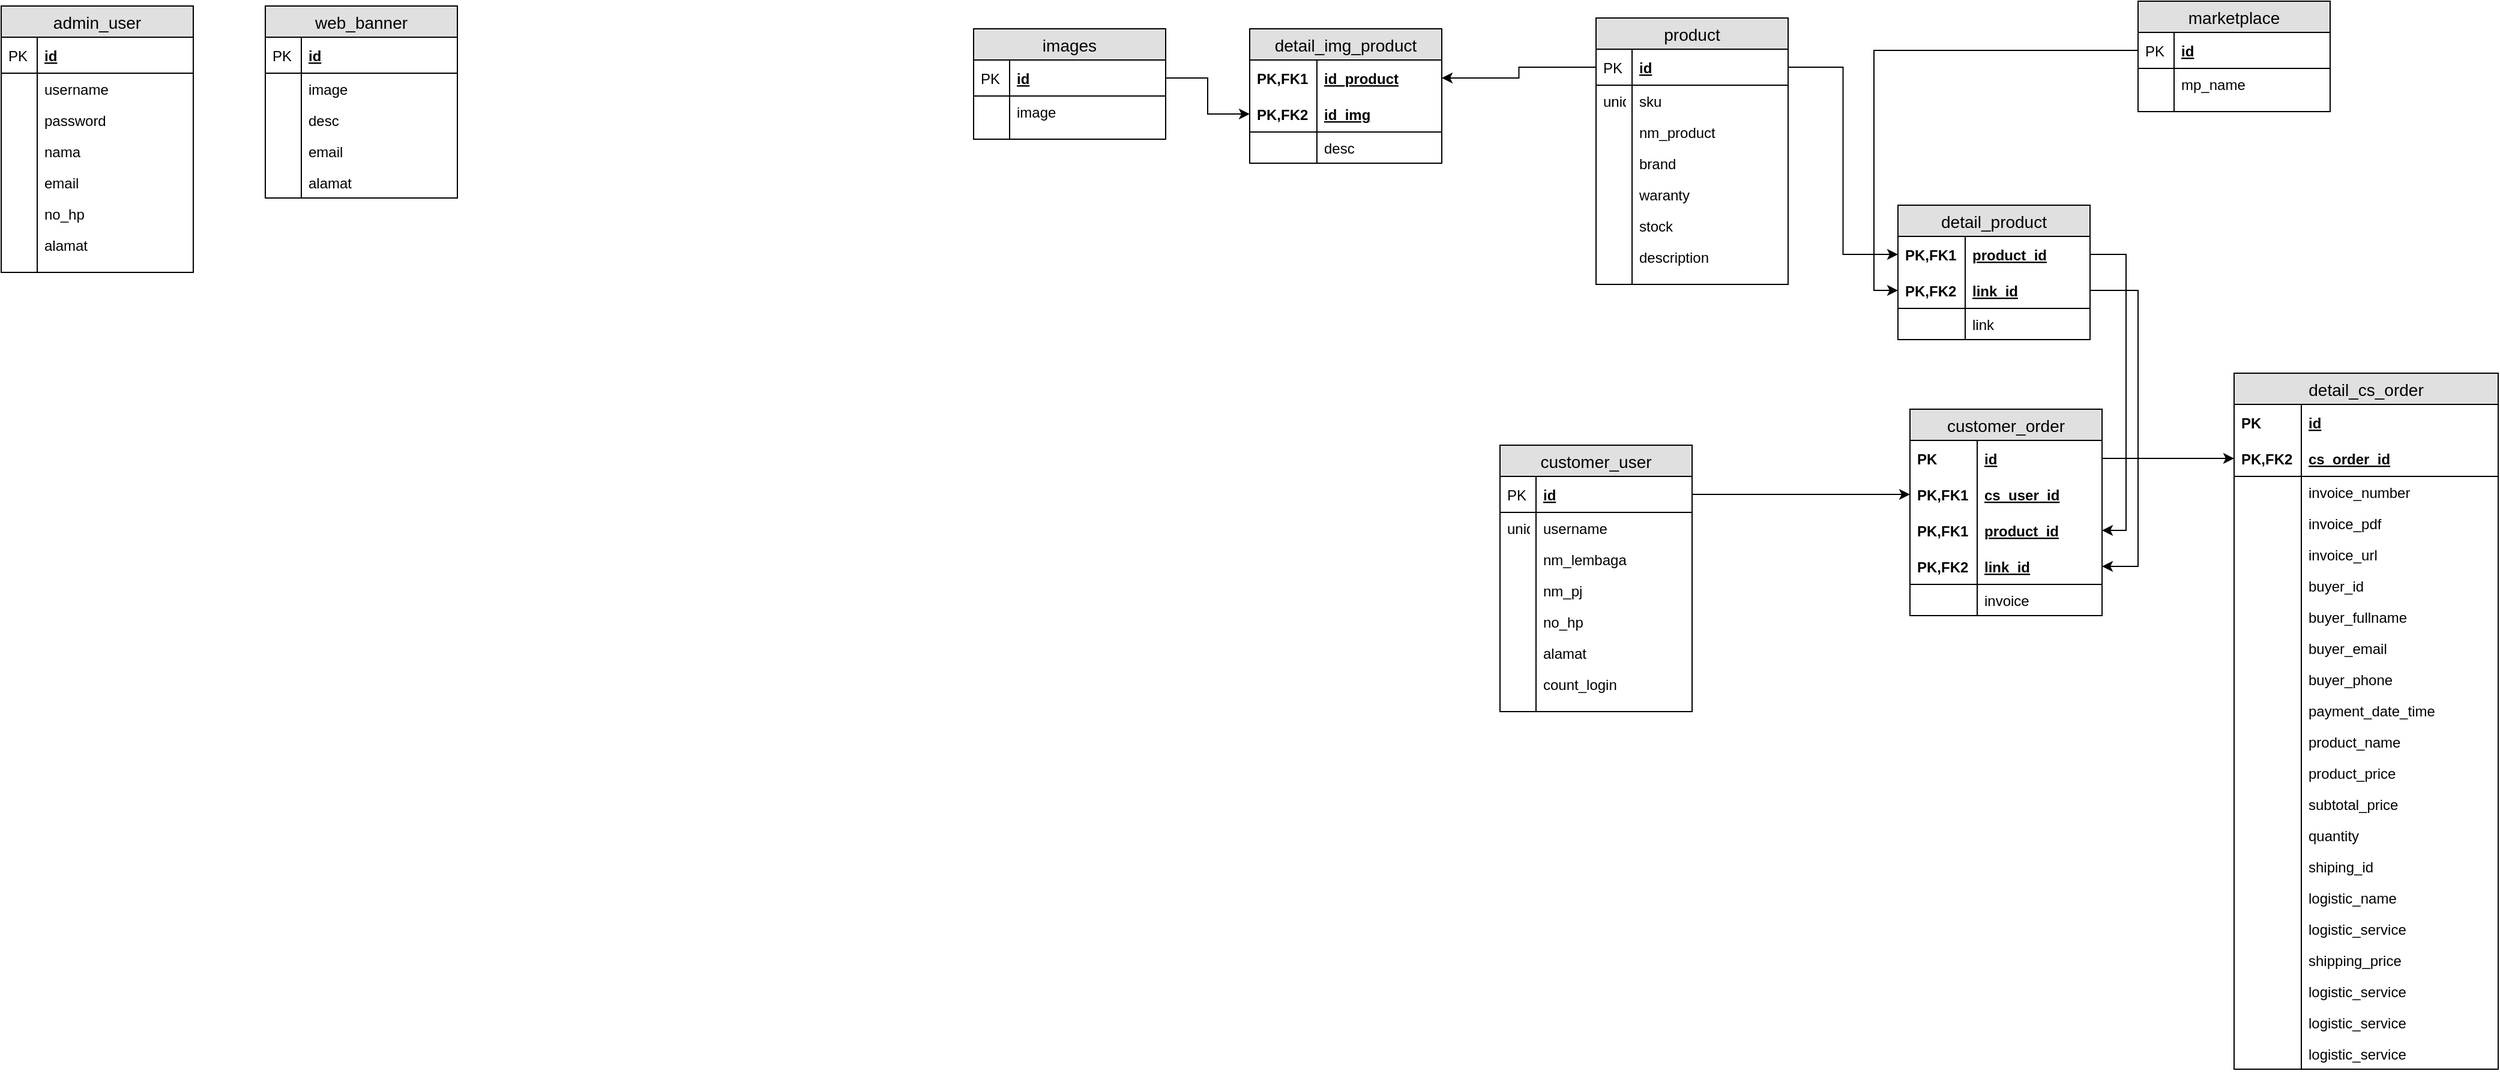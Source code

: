 <mxfile version="12.3.6" type="device" pages="1"><diagram id="BnBu3nzTmtbillHSKIIM" name="Page-1"><mxGraphModel dx="2371" dy="612" grid="1" gridSize="10" guides="1" tooltips="1" connect="1" arrows="1" fold="1" page="1" pageScale="1" pageWidth="1169" pageHeight="827" math="0" shadow="0"><root><mxCell id="0"/><mxCell id="1" parent="0"/><mxCell id="rHw0YXMAjfLEx67DA8d0-1" value="customer_user" style="swimlane;fontStyle=0;childLayout=stackLayout;horizontal=1;startSize=26;fillColor=#e0e0e0;horizontalStack=0;resizeParent=1;resizeParentMax=0;resizeLast=0;collapsible=1;marginBottom=0;swimlaneFillColor=#ffffff;align=center;fontSize=14;" parent="1" vertex="1"><mxGeometry x="128.5" y="400" width="160" height="222" as="geometry"/></mxCell><mxCell id="rHw0YXMAjfLEx67DA8d0-2" value="id" style="shape=partialRectangle;top=0;left=0;right=0;bottom=1;align=left;verticalAlign=middle;fillColor=none;spacingLeft=34;spacingRight=4;overflow=hidden;rotatable=0;points=[[0,0.5],[1,0.5]];portConstraint=eastwest;dropTarget=0;fontStyle=5;fontSize=12;" parent="rHw0YXMAjfLEx67DA8d0-1" vertex="1"><mxGeometry y="26" width="160" height="30" as="geometry"/></mxCell><mxCell id="rHw0YXMAjfLEx67DA8d0-3" value="PK" style="shape=partialRectangle;top=0;left=0;bottom=0;fillColor=none;align=left;verticalAlign=middle;spacingLeft=4;spacingRight=4;overflow=hidden;rotatable=0;points=[];portConstraint=eastwest;part=1;fontSize=12;" parent="rHw0YXMAjfLEx67DA8d0-2" vertex="1" connectable="0"><mxGeometry width="30" height="30" as="geometry"/></mxCell><mxCell id="yBIRojquBB3btznewBYH-18" value="username" style="shape=partialRectangle;top=0;left=0;right=0;bottom=0;align=left;verticalAlign=top;fillColor=none;spacingLeft=34;spacingRight=4;overflow=hidden;rotatable=0;points=[[0,0.5],[1,0.5]];portConstraint=eastwest;dropTarget=0;fontSize=12;" parent="rHw0YXMAjfLEx67DA8d0-1" vertex="1"><mxGeometry y="56" width="160" height="26" as="geometry"/></mxCell><mxCell id="yBIRojquBB3btznewBYH-19" value="uniqe" style="shape=partialRectangle;top=0;left=0;bottom=0;fillColor=none;align=left;verticalAlign=top;spacingLeft=4;spacingRight=4;overflow=hidden;rotatable=0;points=[];portConstraint=eastwest;part=1;fontSize=12;" parent="yBIRojquBB3btznewBYH-18" vertex="1" connectable="0"><mxGeometry width="30" height="26" as="geometry"/></mxCell><mxCell id="rHw0YXMAjfLEx67DA8d0-6" value="nm_lembaga" style="shape=partialRectangle;top=0;left=0;right=0;bottom=0;align=left;verticalAlign=top;fillColor=none;spacingLeft=34;spacingRight=4;overflow=hidden;rotatable=0;points=[[0,0.5],[1,0.5]];portConstraint=eastwest;dropTarget=0;fontSize=12;" parent="rHw0YXMAjfLEx67DA8d0-1" vertex="1"><mxGeometry y="82" width="160" height="26" as="geometry"/></mxCell><mxCell id="rHw0YXMAjfLEx67DA8d0-7" value="" style="shape=partialRectangle;top=0;left=0;bottom=0;fillColor=none;align=left;verticalAlign=top;spacingLeft=4;spacingRight=4;overflow=hidden;rotatable=0;points=[];portConstraint=eastwest;part=1;fontSize=12;" parent="rHw0YXMAjfLEx67DA8d0-6" vertex="1" connectable="0"><mxGeometry width="30" height="26" as="geometry"/></mxCell><mxCell id="s02Tgz-CtD8qwX0uqlN6-1" value="nm_pj" style="shape=partialRectangle;top=0;left=0;right=0;bottom=0;align=left;verticalAlign=top;fillColor=none;spacingLeft=34;spacingRight=4;overflow=hidden;rotatable=0;points=[[0,0.5],[1,0.5]];portConstraint=eastwest;dropTarget=0;fontSize=12;" parent="rHw0YXMAjfLEx67DA8d0-1" vertex="1"><mxGeometry y="108" width="160" height="26" as="geometry"/></mxCell><mxCell id="s02Tgz-CtD8qwX0uqlN6-2" value="" style="shape=partialRectangle;top=0;left=0;bottom=0;fillColor=none;align=left;verticalAlign=top;spacingLeft=4;spacingRight=4;overflow=hidden;rotatable=0;points=[];portConstraint=eastwest;part=1;fontSize=12;" parent="s02Tgz-CtD8qwX0uqlN6-1" vertex="1" connectable="0"><mxGeometry width="30" height="26" as="geometry"/></mxCell><mxCell id="rHw0YXMAjfLEx67DA8d0-14" value="no_hp" style="shape=partialRectangle;top=0;left=0;right=0;bottom=0;align=left;verticalAlign=top;fillColor=none;spacingLeft=34;spacingRight=4;overflow=hidden;rotatable=0;points=[[0,0.5],[1,0.5]];portConstraint=eastwest;dropTarget=0;fontSize=12;" parent="rHw0YXMAjfLEx67DA8d0-1" vertex="1"><mxGeometry y="134" width="160" height="26" as="geometry"/></mxCell><mxCell id="rHw0YXMAjfLEx67DA8d0-15" value="" style="shape=partialRectangle;top=0;left=0;bottom=0;fillColor=none;align=left;verticalAlign=top;spacingLeft=4;spacingRight=4;overflow=hidden;rotatable=0;points=[];portConstraint=eastwest;part=1;fontSize=12;" parent="rHw0YXMAjfLEx67DA8d0-14" vertex="1" connectable="0"><mxGeometry width="30" height="26" as="geometry"/></mxCell><mxCell id="rHw0YXMAjfLEx67DA8d0-8" value="alamat" style="shape=partialRectangle;top=0;left=0;right=0;bottom=0;align=left;verticalAlign=top;fillColor=none;spacingLeft=34;spacingRight=4;overflow=hidden;rotatable=0;points=[[0,0.5],[1,0.5]];portConstraint=eastwest;dropTarget=0;fontSize=12;" parent="rHw0YXMAjfLEx67DA8d0-1" vertex="1"><mxGeometry y="160" width="160" height="26" as="geometry"/></mxCell><mxCell id="rHw0YXMAjfLEx67DA8d0-9" value="" style="shape=partialRectangle;top=0;left=0;bottom=0;fillColor=none;align=left;verticalAlign=top;spacingLeft=4;spacingRight=4;overflow=hidden;rotatable=0;points=[];portConstraint=eastwest;part=1;fontSize=12;" parent="rHw0YXMAjfLEx67DA8d0-8" vertex="1" connectable="0"><mxGeometry width="30" height="26" as="geometry"/></mxCell><mxCell id="rHw0YXMAjfLEx67DA8d0-4" value="count_login" style="shape=partialRectangle;top=0;left=0;right=0;bottom=0;align=left;verticalAlign=top;fillColor=none;spacingLeft=34;spacingRight=4;overflow=hidden;rotatable=0;points=[[0,0.5],[1,0.5]];portConstraint=eastwest;dropTarget=0;fontSize=12;" parent="rHw0YXMAjfLEx67DA8d0-1" vertex="1"><mxGeometry y="186" width="160" height="26" as="geometry"/></mxCell><mxCell id="rHw0YXMAjfLEx67DA8d0-5" value="" style="shape=partialRectangle;top=0;left=0;bottom=0;fillColor=none;align=left;verticalAlign=top;spacingLeft=4;spacingRight=4;overflow=hidden;rotatable=0;points=[];portConstraint=eastwest;part=1;fontSize=12;" parent="rHw0YXMAjfLEx67DA8d0-4" vertex="1" connectable="0"><mxGeometry width="30" height="26" as="geometry"/></mxCell><mxCell id="rHw0YXMAjfLEx67DA8d0-10" value="" style="shape=partialRectangle;top=0;left=0;right=0;bottom=0;align=left;verticalAlign=top;fillColor=none;spacingLeft=34;spacingRight=4;overflow=hidden;rotatable=0;points=[[0,0.5],[1,0.5]];portConstraint=eastwest;dropTarget=0;fontSize=12;" parent="rHw0YXMAjfLEx67DA8d0-1" vertex="1"><mxGeometry y="212" width="160" height="10" as="geometry"/></mxCell><mxCell id="rHw0YXMAjfLEx67DA8d0-11" value="" style="shape=partialRectangle;top=0;left=0;bottom=0;fillColor=none;align=left;verticalAlign=top;spacingLeft=4;spacingRight=4;overflow=hidden;rotatable=0;points=[];portConstraint=eastwest;part=1;fontSize=12;" parent="rHw0YXMAjfLEx67DA8d0-10" vertex="1" connectable="0"><mxGeometry width="30" height="10" as="geometry"/></mxCell><mxCell id="rHw0YXMAjfLEx67DA8d0-16" value="product" style="swimlane;fontStyle=0;childLayout=stackLayout;horizontal=1;startSize=26;fillColor=#e0e0e0;horizontalStack=0;resizeParent=1;resizeParentMax=0;resizeLast=0;collapsible=1;marginBottom=0;swimlaneFillColor=#ffffff;align=center;fontSize=14;" parent="1" vertex="1"><mxGeometry x="208.5" y="44" width="160" height="222" as="geometry"/></mxCell><mxCell id="rHw0YXMAjfLEx67DA8d0-17" value="id" style="shape=partialRectangle;top=0;left=0;right=0;bottom=1;align=left;verticalAlign=middle;fillColor=none;spacingLeft=34;spacingRight=4;overflow=hidden;rotatable=0;points=[[0,0.5],[1,0.5]];portConstraint=eastwest;dropTarget=0;fontStyle=5;fontSize=12;" parent="rHw0YXMAjfLEx67DA8d0-16" vertex="1"><mxGeometry y="26" width="160" height="30" as="geometry"/></mxCell><mxCell id="rHw0YXMAjfLEx67DA8d0-18" value="PK" style="shape=partialRectangle;top=0;left=0;bottom=0;fillColor=none;align=left;verticalAlign=middle;spacingLeft=4;spacingRight=4;overflow=hidden;rotatable=0;points=[];portConstraint=eastwest;part=1;fontSize=12;" parent="rHw0YXMAjfLEx67DA8d0-17" vertex="1" connectable="0"><mxGeometry width="30" height="30" as="geometry"/></mxCell><mxCell id="rHw0YXMAjfLEx67DA8d0-21" value="sku" style="shape=partialRectangle;top=0;left=0;right=0;bottom=0;align=left;verticalAlign=top;fillColor=none;spacingLeft=34;spacingRight=4;overflow=hidden;rotatable=0;points=[[0,0.5],[1,0.5]];portConstraint=eastwest;dropTarget=0;fontSize=12;" parent="rHw0YXMAjfLEx67DA8d0-16" vertex="1"><mxGeometry y="56" width="160" height="26" as="geometry"/></mxCell><mxCell id="rHw0YXMAjfLEx67DA8d0-22" value="uniq" style="shape=partialRectangle;top=0;left=0;bottom=0;fillColor=none;align=left;verticalAlign=top;spacingLeft=4;spacingRight=4;overflow=hidden;rotatable=0;points=[];portConstraint=eastwest;part=1;fontSize=12;" parent="rHw0YXMAjfLEx67DA8d0-21" vertex="1" connectable="0"><mxGeometry width="30" height="26" as="geometry"/></mxCell><mxCell id="rHw0YXMAjfLEx67DA8d0-19" value="nm_product" style="shape=partialRectangle;top=0;left=0;right=0;bottom=0;align=left;verticalAlign=top;fillColor=none;spacingLeft=34;spacingRight=4;overflow=hidden;rotatable=0;points=[[0,0.5],[1,0.5]];portConstraint=eastwest;dropTarget=0;fontSize=12;" parent="rHw0YXMAjfLEx67DA8d0-16" vertex="1"><mxGeometry y="82" width="160" height="26" as="geometry"/></mxCell><mxCell id="rHw0YXMAjfLEx67DA8d0-20" value="" style="shape=partialRectangle;top=0;left=0;bottom=0;fillColor=none;align=left;verticalAlign=top;spacingLeft=4;spacingRight=4;overflow=hidden;rotatable=0;points=[];portConstraint=eastwest;part=1;fontSize=12;" parent="rHw0YXMAjfLEx67DA8d0-19" vertex="1" connectable="0"><mxGeometry width="30" height="26" as="geometry"/></mxCell><mxCell id="DEKQH_nKOVo19G4kh_We-1" value="brand" style="shape=partialRectangle;top=0;left=0;right=0;bottom=0;align=left;verticalAlign=top;fillColor=none;spacingLeft=34;spacingRight=4;overflow=hidden;rotatable=0;points=[[0,0.5],[1,0.5]];portConstraint=eastwest;dropTarget=0;fontSize=12;" vertex="1" parent="rHw0YXMAjfLEx67DA8d0-16"><mxGeometry y="108" width="160" height="26" as="geometry"/></mxCell><mxCell id="DEKQH_nKOVo19G4kh_We-2" value="" style="shape=partialRectangle;top=0;left=0;bottom=0;fillColor=none;align=left;verticalAlign=top;spacingLeft=4;spacingRight=4;overflow=hidden;rotatable=0;points=[];portConstraint=eastwest;part=1;fontSize=12;" vertex="1" connectable="0" parent="DEKQH_nKOVo19G4kh_We-1"><mxGeometry width="30" height="26" as="geometry"/></mxCell><mxCell id="DEKQH_nKOVo19G4kh_We-3" value="waranty" style="shape=partialRectangle;top=0;left=0;right=0;bottom=0;align=left;verticalAlign=top;fillColor=none;spacingLeft=34;spacingRight=4;overflow=hidden;rotatable=0;points=[[0,0.5],[1,0.5]];portConstraint=eastwest;dropTarget=0;fontSize=12;" vertex="1" parent="rHw0YXMAjfLEx67DA8d0-16"><mxGeometry y="134" width="160" height="26" as="geometry"/></mxCell><mxCell id="DEKQH_nKOVo19G4kh_We-4" value="" style="shape=partialRectangle;top=0;left=0;bottom=0;fillColor=none;align=left;verticalAlign=top;spacingLeft=4;spacingRight=4;overflow=hidden;rotatable=0;points=[];portConstraint=eastwest;part=1;fontSize=12;" vertex="1" connectable="0" parent="DEKQH_nKOVo19G4kh_We-3"><mxGeometry width="30" height="26" as="geometry"/></mxCell><mxCell id="rHw0YXMAjfLEx67DA8d0-23" value="stock" style="shape=partialRectangle;top=0;left=0;right=0;bottom=0;align=left;verticalAlign=top;fillColor=none;spacingLeft=34;spacingRight=4;overflow=hidden;rotatable=0;points=[[0,0.5],[1,0.5]];portConstraint=eastwest;dropTarget=0;fontSize=12;" parent="rHw0YXMAjfLEx67DA8d0-16" vertex="1"><mxGeometry y="160" width="160" height="26" as="geometry"/></mxCell><mxCell id="rHw0YXMAjfLEx67DA8d0-24" value="" style="shape=partialRectangle;top=0;left=0;bottom=0;fillColor=none;align=left;verticalAlign=top;spacingLeft=4;spacingRight=4;overflow=hidden;rotatable=0;points=[];portConstraint=eastwest;part=1;fontSize=12;" parent="rHw0YXMAjfLEx67DA8d0-23" vertex="1" connectable="0"><mxGeometry width="30" height="26" as="geometry"/></mxCell><mxCell id="yBIRojquBB3btznewBYH-20" value="description" style="shape=partialRectangle;top=0;left=0;right=0;bottom=0;align=left;verticalAlign=top;fillColor=none;spacingLeft=34;spacingRight=4;overflow=hidden;rotatable=0;points=[[0,0.5],[1,0.5]];portConstraint=eastwest;dropTarget=0;fontSize=12;" parent="rHw0YXMAjfLEx67DA8d0-16" vertex="1"><mxGeometry y="186" width="160" height="26" as="geometry"/></mxCell><mxCell id="yBIRojquBB3btznewBYH-21" value="" style="shape=partialRectangle;top=0;left=0;bottom=0;fillColor=none;align=left;verticalAlign=top;spacingLeft=4;spacingRight=4;overflow=hidden;rotatable=0;points=[];portConstraint=eastwest;part=1;fontSize=12;" parent="yBIRojquBB3btznewBYH-20" vertex="1" connectable="0"><mxGeometry width="30" height="26" as="geometry"/></mxCell><mxCell id="rHw0YXMAjfLEx67DA8d0-29" value="" style="shape=partialRectangle;top=0;left=0;right=0;bottom=0;align=left;verticalAlign=top;fillColor=none;spacingLeft=34;spacingRight=4;overflow=hidden;rotatable=0;points=[[0,0.5],[1,0.5]];portConstraint=eastwest;dropTarget=0;fontSize=12;" parent="rHw0YXMAjfLEx67DA8d0-16" vertex="1"><mxGeometry y="212" width="160" height="10" as="geometry"/></mxCell><mxCell id="rHw0YXMAjfLEx67DA8d0-30" value="" style="shape=partialRectangle;top=0;left=0;bottom=0;fillColor=none;align=left;verticalAlign=top;spacingLeft=4;spacingRight=4;overflow=hidden;rotatable=0;points=[];portConstraint=eastwest;part=1;fontSize=12;" parent="rHw0YXMAjfLEx67DA8d0-29" vertex="1" connectable="0"><mxGeometry width="30" height="10" as="geometry"/></mxCell><mxCell id="rHw0YXMAjfLEx67DA8d0-31" value="marketplace" style="swimlane;fontStyle=0;childLayout=stackLayout;horizontal=1;startSize=26;fillColor=#e0e0e0;horizontalStack=0;resizeParent=1;resizeParentMax=0;resizeLast=0;collapsible=1;marginBottom=0;swimlaneFillColor=#ffffff;align=center;fontSize=14;" parent="1" vertex="1"><mxGeometry x="660" y="30" width="160" height="92" as="geometry"/></mxCell><mxCell id="rHw0YXMAjfLEx67DA8d0-32" value="id" style="shape=partialRectangle;top=0;left=0;right=0;bottom=1;align=left;verticalAlign=middle;fillColor=none;spacingLeft=34;spacingRight=4;overflow=hidden;rotatable=0;points=[[0,0.5],[1,0.5]];portConstraint=eastwest;dropTarget=0;fontStyle=5;fontSize=12;" parent="rHw0YXMAjfLEx67DA8d0-31" vertex="1"><mxGeometry y="26" width="160" height="30" as="geometry"/></mxCell><mxCell id="rHw0YXMAjfLEx67DA8d0-33" value="PK" style="shape=partialRectangle;top=0;left=0;bottom=0;fillColor=none;align=left;verticalAlign=middle;spacingLeft=4;spacingRight=4;overflow=hidden;rotatable=0;points=[];portConstraint=eastwest;part=1;fontSize=12;" parent="rHw0YXMAjfLEx67DA8d0-32" vertex="1" connectable="0"><mxGeometry width="30" height="30" as="geometry"/></mxCell><mxCell id="rHw0YXMAjfLEx67DA8d0-34" value="mp_name" style="shape=partialRectangle;top=0;left=0;right=0;bottom=0;align=left;verticalAlign=top;fillColor=none;spacingLeft=34;spacingRight=4;overflow=hidden;rotatable=0;points=[[0,0.5],[1,0.5]];portConstraint=eastwest;dropTarget=0;fontSize=12;" parent="rHw0YXMAjfLEx67DA8d0-31" vertex="1"><mxGeometry y="56" width="160" height="26" as="geometry"/></mxCell><mxCell id="rHw0YXMAjfLEx67DA8d0-35" value="" style="shape=partialRectangle;top=0;left=0;bottom=0;fillColor=none;align=left;verticalAlign=top;spacingLeft=4;spacingRight=4;overflow=hidden;rotatable=0;points=[];portConstraint=eastwest;part=1;fontSize=12;" parent="rHw0YXMAjfLEx67DA8d0-34" vertex="1" connectable="0"><mxGeometry width="30" height="26" as="geometry"/></mxCell><mxCell id="rHw0YXMAjfLEx67DA8d0-40" value="" style="shape=partialRectangle;top=0;left=0;right=0;bottom=0;align=left;verticalAlign=top;fillColor=none;spacingLeft=34;spacingRight=4;overflow=hidden;rotatable=0;points=[[0,0.5],[1,0.5]];portConstraint=eastwest;dropTarget=0;fontSize=12;" parent="rHw0YXMAjfLEx67DA8d0-31" vertex="1"><mxGeometry y="82" width="160" height="10" as="geometry"/></mxCell><mxCell id="rHw0YXMAjfLEx67DA8d0-41" value="" style="shape=partialRectangle;top=0;left=0;bottom=0;fillColor=none;align=left;verticalAlign=top;spacingLeft=4;spacingRight=4;overflow=hidden;rotatable=0;points=[];portConstraint=eastwest;part=1;fontSize=12;" parent="rHw0YXMAjfLEx67DA8d0-40" vertex="1" connectable="0"><mxGeometry width="30" height="10" as="geometry"/></mxCell><mxCell id="rHw0YXMAjfLEx67DA8d0-42" value="detail_product" style="swimlane;fontStyle=0;childLayout=stackLayout;horizontal=1;startSize=26;fillColor=#e0e0e0;horizontalStack=0;resizeParent=1;resizeParentMax=0;resizeLast=0;collapsible=1;marginBottom=0;swimlaneFillColor=#ffffff;align=center;fontSize=14;" parent="1" vertex="1"><mxGeometry x="460" y="200" width="160" height="112" as="geometry"/></mxCell><mxCell id="rHw0YXMAjfLEx67DA8d0-43" value="product_id" style="shape=partialRectangle;top=0;left=0;right=0;bottom=0;align=left;verticalAlign=middle;fillColor=none;spacingLeft=60;spacingRight=4;overflow=hidden;rotatable=0;points=[[0,0.5],[1,0.5]];portConstraint=eastwest;dropTarget=0;fontStyle=5;fontSize=12;" parent="rHw0YXMAjfLEx67DA8d0-42" vertex="1"><mxGeometry y="26" width="160" height="30" as="geometry"/></mxCell><mxCell id="rHw0YXMAjfLEx67DA8d0-44" value="PK,FK1" style="shape=partialRectangle;fontStyle=1;top=0;left=0;bottom=0;fillColor=none;align=left;verticalAlign=middle;spacingLeft=4;spacingRight=4;overflow=hidden;rotatable=0;points=[];portConstraint=eastwest;part=1;fontSize=12;" parent="rHw0YXMAjfLEx67DA8d0-43" vertex="1" connectable="0"><mxGeometry width="56" height="30" as="geometry"/></mxCell><mxCell id="rHw0YXMAjfLEx67DA8d0-45" value="link_id" style="shape=partialRectangle;top=0;left=0;right=0;bottom=1;align=left;verticalAlign=middle;fillColor=none;spacingLeft=60;spacingRight=4;overflow=hidden;rotatable=0;points=[[0,0.5],[1,0.5]];portConstraint=eastwest;dropTarget=0;fontStyle=5;fontSize=12;" parent="rHw0YXMAjfLEx67DA8d0-42" vertex="1"><mxGeometry y="56" width="160" height="30" as="geometry"/></mxCell><mxCell id="rHw0YXMAjfLEx67DA8d0-46" value="PK,FK2" style="shape=partialRectangle;fontStyle=1;top=0;left=0;bottom=0;fillColor=none;align=left;verticalAlign=middle;spacingLeft=4;spacingRight=4;overflow=hidden;rotatable=0;points=[];portConstraint=eastwest;part=1;fontSize=12;" parent="rHw0YXMAjfLEx67DA8d0-45" vertex="1" connectable="0"><mxGeometry width="56" height="30" as="geometry"/></mxCell><mxCell id="rHw0YXMAjfLEx67DA8d0-47" value="link" style="shape=partialRectangle;top=0;left=0;right=0;bottom=0;align=left;verticalAlign=top;fillColor=none;spacingLeft=60;spacingRight=4;overflow=hidden;rotatable=0;points=[[0,0.5],[1,0.5]];portConstraint=eastwest;dropTarget=0;fontSize=12;" parent="rHw0YXMAjfLEx67DA8d0-42" vertex="1"><mxGeometry y="86" width="160" height="26" as="geometry"/></mxCell><mxCell id="rHw0YXMAjfLEx67DA8d0-48" value="" style="shape=partialRectangle;top=0;left=0;bottom=0;fillColor=none;align=left;verticalAlign=top;spacingLeft=4;spacingRight=4;overflow=hidden;rotatable=0;points=[];portConstraint=eastwest;part=1;fontSize=12;" parent="rHw0YXMAjfLEx67DA8d0-47" vertex="1" connectable="0"><mxGeometry width="56" height="26" as="geometry"/></mxCell><mxCell id="yBIRojquBB3btznewBYH-1" value="admin_user" style="swimlane;fontStyle=0;childLayout=stackLayout;horizontal=1;startSize=26;fillColor=#e0e0e0;horizontalStack=0;resizeParent=1;resizeParentMax=0;resizeLast=0;collapsible=1;marginBottom=0;swimlaneFillColor=#ffffff;align=center;fontSize=14;" parent="1" vertex="1"><mxGeometry x="-1120" y="34" width="160" height="222" as="geometry"/></mxCell><mxCell id="yBIRojquBB3btznewBYH-2" value="id" style="shape=partialRectangle;top=0;left=0;right=0;bottom=1;align=left;verticalAlign=middle;fillColor=none;spacingLeft=34;spacingRight=4;overflow=hidden;rotatable=0;points=[[0,0.5],[1,0.5]];portConstraint=eastwest;dropTarget=0;fontStyle=5;fontSize=12;" parent="yBIRojquBB3btznewBYH-1" vertex="1"><mxGeometry y="26" width="160" height="30" as="geometry"/></mxCell><mxCell id="yBIRojquBB3btznewBYH-3" value="PK" style="shape=partialRectangle;top=0;left=0;bottom=0;fillColor=none;align=left;verticalAlign=middle;spacingLeft=4;spacingRight=4;overflow=hidden;rotatable=0;points=[];portConstraint=eastwest;part=1;fontSize=12;" parent="yBIRojquBB3btznewBYH-2" vertex="1" connectable="0"><mxGeometry width="30" height="30" as="geometry"/></mxCell><mxCell id="yBIRojquBB3btznewBYH-16" value="username" style="shape=partialRectangle;top=0;left=0;right=0;bottom=0;align=left;verticalAlign=top;fillColor=none;spacingLeft=34;spacingRight=4;overflow=hidden;rotatable=0;points=[[0,0.5],[1,0.5]];portConstraint=eastwest;dropTarget=0;fontSize=12;" parent="yBIRojquBB3btznewBYH-1" vertex="1"><mxGeometry y="56" width="160" height="26" as="geometry"/></mxCell><mxCell id="yBIRojquBB3btznewBYH-17" value="" style="shape=partialRectangle;top=0;left=0;bottom=0;fillColor=none;align=left;verticalAlign=top;spacingLeft=4;spacingRight=4;overflow=hidden;rotatable=0;points=[];portConstraint=eastwest;part=1;fontSize=12;" parent="yBIRojquBB3btznewBYH-16" vertex="1" connectable="0"><mxGeometry width="30" height="26" as="geometry"/></mxCell><mxCell id="yBIRojquBB3btznewBYH-4" value="password" style="shape=partialRectangle;top=0;left=0;right=0;bottom=0;align=left;verticalAlign=top;fillColor=none;spacingLeft=34;spacingRight=4;overflow=hidden;rotatable=0;points=[[0,0.5],[1,0.5]];portConstraint=eastwest;dropTarget=0;fontSize=12;" parent="yBIRojquBB3btznewBYH-1" vertex="1"><mxGeometry y="82" width="160" height="26" as="geometry"/></mxCell><mxCell id="yBIRojquBB3btznewBYH-5" value="" style="shape=partialRectangle;top=0;left=0;bottom=0;fillColor=none;align=left;verticalAlign=top;spacingLeft=4;spacingRight=4;overflow=hidden;rotatable=0;points=[];portConstraint=eastwest;part=1;fontSize=12;" parent="yBIRojquBB3btznewBYH-4" vertex="1" connectable="0"><mxGeometry width="30" height="26" as="geometry"/></mxCell><mxCell id="yBIRojquBB3btznewBYH-6" value="nama" style="shape=partialRectangle;top=0;left=0;right=0;bottom=0;align=left;verticalAlign=top;fillColor=none;spacingLeft=34;spacingRight=4;overflow=hidden;rotatable=0;points=[[0,0.5],[1,0.5]];portConstraint=eastwest;dropTarget=0;fontSize=12;" parent="yBIRojquBB3btznewBYH-1" vertex="1"><mxGeometry y="108" width="160" height="26" as="geometry"/></mxCell><mxCell id="yBIRojquBB3btznewBYH-7" value="" style="shape=partialRectangle;top=0;left=0;bottom=0;fillColor=none;align=left;verticalAlign=top;spacingLeft=4;spacingRight=4;overflow=hidden;rotatable=0;points=[];portConstraint=eastwest;part=1;fontSize=12;" parent="yBIRojquBB3btznewBYH-6" vertex="1" connectable="0"><mxGeometry width="30" height="26" as="geometry"/></mxCell><mxCell id="yBIRojquBB3btznewBYH-8" value="email" style="shape=partialRectangle;top=0;left=0;right=0;bottom=0;align=left;verticalAlign=top;fillColor=none;spacingLeft=34;spacingRight=4;overflow=hidden;rotatable=0;points=[[0,0.5],[1,0.5]];portConstraint=eastwest;dropTarget=0;fontSize=12;" parent="yBIRojquBB3btznewBYH-1" vertex="1"><mxGeometry y="134" width="160" height="26" as="geometry"/></mxCell><mxCell id="yBIRojquBB3btznewBYH-9" value="" style="shape=partialRectangle;top=0;left=0;bottom=0;fillColor=none;align=left;verticalAlign=top;spacingLeft=4;spacingRight=4;overflow=hidden;rotatable=0;points=[];portConstraint=eastwest;part=1;fontSize=12;" parent="yBIRojquBB3btznewBYH-8" vertex="1" connectable="0"><mxGeometry width="30" height="26" as="geometry"/></mxCell><mxCell id="yBIRojquBB3btznewBYH-10" value="no_hp" style="shape=partialRectangle;top=0;left=0;right=0;bottom=0;align=left;verticalAlign=top;fillColor=none;spacingLeft=34;spacingRight=4;overflow=hidden;rotatable=0;points=[[0,0.5],[1,0.5]];portConstraint=eastwest;dropTarget=0;fontSize=12;" parent="yBIRojquBB3btznewBYH-1" vertex="1"><mxGeometry y="160" width="160" height="26" as="geometry"/></mxCell><mxCell id="yBIRojquBB3btznewBYH-11" value="" style="shape=partialRectangle;top=0;left=0;bottom=0;fillColor=none;align=left;verticalAlign=top;spacingLeft=4;spacingRight=4;overflow=hidden;rotatable=0;points=[];portConstraint=eastwest;part=1;fontSize=12;" parent="yBIRojquBB3btznewBYH-10" vertex="1" connectable="0"><mxGeometry width="30" height="26" as="geometry"/></mxCell><mxCell id="yBIRojquBB3btznewBYH-12" value="alamat" style="shape=partialRectangle;top=0;left=0;right=0;bottom=0;align=left;verticalAlign=top;fillColor=none;spacingLeft=34;spacingRight=4;overflow=hidden;rotatable=0;points=[[0,0.5],[1,0.5]];portConstraint=eastwest;dropTarget=0;fontSize=12;" parent="yBIRojquBB3btznewBYH-1" vertex="1"><mxGeometry y="186" width="160" height="26" as="geometry"/></mxCell><mxCell id="yBIRojquBB3btznewBYH-13" value="" style="shape=partialRectangle;top=0;left=0;bottom=0;fillColor=none;align=left;verticalAlign=top;spacingLeft=4;spacingRight=4;overflow=hidden;rotatable=0;points=[];portConstraint=eastwest;part=1;fontSize=12;" parent="yBIRojquBB3btznewBYH-12" vertex="1" connectable="0"><mxGeometry width="30" height="26" as="geometry"/></mxCell><mxCell id="yBIRojquBB3btznewBYH-14" value="" style="shape=partialRectangle;top=0;left=0;right=0;bottom=0;align=left;verticalAlign=top;fillColor=none;spacingLeft=34;spacingRight=4;overflow=hidden;rotatable=0;points=[[0,0.5],[1,0.5]];portConstraint=eastwest;dropTarget=0;fontSize=12;" parent="yBIRojquBB3btznewBYH-1" vertex="1"><mxGeometry y="212" width="160" height="10" as="geometry"/></mxCell><mxCell id="yBIRojquBB3btznewBYH-15" value="" style="shape=partialRectangle;top=0;left=0;bottom=0;fillColor=none;align=left;verticalAlign=top;spacingLeft=4;spacingRight=4;overflow=hidden;rotatable=0;points=[];portConstraint=eastwest;part=1;fontSize=12;" parent="yBIRojquBB3btznewBYH-14" vertex="1" connectable="0"><mxGeometry width="30" height="10" as="geometry"/></mxCell><mxCell id="yBIRojquBB3btznewBYH-22" value="customer_order" style="swimlane;fontStyle=0;childLayout=stackLayout;horizontal=1;startSize=26;fillColor=#e0e0e0;horizontalStack=0;resizeParent=1;resizeParentMax=0;resizeLast=0;collapsible=1;marginBottom=0;swimlaneFillColor=#ffffff;align=center;fontSize=14;" parent="1" vertex="1"><mxGeometry x="470" y="370" width="160" height="172" as="geometry"/></mxCell><mxCell id="yBIRojquBB3btznewBYH-29" value="id" style="shape=partialRectangle;top=0;left=0;right=0;bottom=0;align=left;verticalAlign=middle;fillColor=none;spacingLeft=60;spacingRight=4;overflow=hidden;rotatable=0;points=[[0,0.5],[1,0.5]];portConstraint=eastwest;dropTarget=0;fontStyle=5;fontSize=12;" parent="yBIRojquBB3btznewBYH-22" vertex="1"><mxGeometry y="26" width="160" height="30" as="geometry"/></mxCell><mxCell id="yBIRojquBB3btznewBYH-30" value="PK" style="shape=partialRectangle;fontStyle=1;top=0;left=0;bottom=0;fillColor=none;align=left;verticalAlign=middle;spacingLeft=4;spacingRight=4;overflow=hidden;rotatable=0;points=[];portConstraint=eastwest;part=1;fontSize=12;" parent="yBIRojquBB3btznewBYH-29" vertex="1" connectable="0"><mxGeometry width="56" height="30" as="geometry"/></mxCell><mxCell id="s02Tgz-CtD8qwX0uqlN6-23" value="cs_user_id" style="shape=partialRectangle;top=0;left=0;right=0;bottom=0;align=left;verticalAlign=middle;fillColor=none;spacingLeft=60;spacingRight=4;overflow=hidden;rotatable=0;points=[[0,0.5],[1,0.5]];portConstraint=eastwest;dropTarget=0;fontStyle=5;fontSize=12;" parent="yBIRojquBB3btznewBYH-22" vertex="1"><mxGeometry y="56" width="160" height="30" as="geometry"/></mxCell><mxCell id="s02Tgz-CtD8qwX0uqlN6-24" value="PK,FK1" style="shape=partialRectangle;fontStyle=1;top=0;left=0;bottom=0;fillColor=none;align=left;verticalAlign=middle;spacingLeft=4;spacingRight=4;overflow=hidden;rotatable=0;points=[];portConstraint=eastwest;part=1;fontSize=12;" parent="s02Tgz-CtD8qwX0uqlN6-23" vertex="1" connectable="0"><mxGeometry width="56" height="30" as="geometry"/></mxCell><mxCell id="yBIRojquBB3btznewBYH-23" value="product_id" style="shape=partialRectangle;top=0;left=0;right=0;bottom=0;align=left;verticalAlign=middle;fillColor=none;spacingLeft=60;spacingRight=4;overflow=hidden;rotatable=0;points=[[0,0.5],[1,0.5]];portConstraint=eastwest;dropTarget=0;fontStyle=5;fontSize=12;" parent="yBIRojquBB3btznewBYH-22" vertex="1"><mxGeometry y="86" width="160" height="30" as="geometry"/></mxCell><mxCell id="yBIRojquBB3btznewBYH-24" value="PK,FK1" style="shape=partialRectangle;fontStyle=1;top=0;left=0;bottom=0;fillColor=none;align=left;verticalAlign=middle;spacingLeft=4;spacingRight=4;overflow=hidden;rotatable=0;points=[];portConstraint=eastwest;part=1;fontSize=12;" parent="yBIRojquBB3btznewBYH-23" vertex="1" connectable="0"><mxGeometry width="56" height="30" as="geometry"/></mxCell><mxCell id="yBIRojquBB3btznewBYH-25" value="link_id" style="shape=partialRectangle;top=0;left=0;right=0;bottom=1;align=left;verticalAlign=middle;fillColor=none;spacingLeft=60;spacingRight=4;overflow=hidden;rotatable=0;points=[[0,0.5],[1,0.5]];portConstraint=eastwest;dropTarget=0;fontStyle=5;fontSize=12;" parent="yBIRojquBB3btznewBYH-22" vertex="1"><mxGeometry y="116" width="160" height="30" as="geometry"/></mxCell><mxCell id="yBIRojquBB3btznewBYH-26" value="PK,FK2" style="shape=partialRectangle;fontStyle=1;top=0;left=0;bottom=0;fillColor=none;align=left;verticalAlign=middle;spacingLeft=4;spacingRight=4;overflow=hidden;rotatable=0;points=[];portConstraint=eastwest;part=1;fontSize=12;" parent="yBIRojquBB3btznewBYH-25" vertex="1" connectable="0"><mxGeometry width="56" height="30" as="geometry"/></mxCell><mxCell id="yBIRojquBB3btznewBYH-31" value="invoice" style="shape=partialRectangle;top=0;left=0;right=0;bottom=0;align=left;verticalAlign=top;fillColor=none;spacingLeft=60;spacingRight=4;overflow=hidden;rotatable=0;points=[[0,0.5],[1,0.5]];portConstraint=eastwest;dropTarget=0;fontSize=12;" parent="yBIRojquBB3btznewBYH-22" vertex="1"><mxGeometry y="146" width="160" height="26" as="geometry"/></mxCell><mxCell id="yBIRojquBB3btznewBYH-32" value="" style="shape=partialRectangle;top=0;left=0;bottom=0;fillColor=none;align=left;verticalAlign=top;spacingLeft=4;spacingRight=4;overflow=hidden;rotatable=0;points=[];portConstraint=eastwest;part=1;fontSize=12;" parent="yBIRojquBB3btznewBYH-31" vertex="1" connectable="0"><mxGeometry width="56" height="26" as="geometry"/></mxCell><mxCell id="yBIRojquBB3btznewBYH-34" style="edgeStyle=orthogonalEdgeStyle;rounded=0;orthogonalLoop=1;jettySize=auto;html=1;entryX=0;entryY=0.5;entryDx=0;entryDy=0;" parent="1" source="rHw0YXMAjfLEx67DA8d0-17" target="rHw0YXMAjfLEx67DA8d0-43" edge="1"><mxGeometry relative="1" as="geometry"/></mxCell><mxCell id="yBIRojquBB3btznewBYH-36" style="edgeStyle=orthogonalEdgeStyle;rounded=0;orthogonalLoop=1;jettySize=auto;html=1;entryX=0;entryY=0.5;entryDx=0;entryDy=0;" parent="1" source="rHw0YXMAjfLEx67DA8d0-32" target="rHw0YXMAjfLEx67DA8d0-45" edge="1"><mxGeometry relative="1" as="geometry"/></mxCell><mxCell id="yBIRojquBB3btznewBYH-37" style="edgeStyle=orthogonalEdgeStyle;rounded=0;orthogonalLoop=1;jettySize=auto;html=1;entryX=1;entryY=0.5;entryDx=0;entryDy=0;" parent="1" source="rHw0YXMAjfLEx67DA8d0-43" target="yBIRojquBB3btznewBYH-23" edge="1"><mxGeometry relative="1" as="geometry"/></mxCell><mxCell id="yBIRojquBB3btznewBYH-38" style="edgeStyle=orthogonalEdgeStyle;rounded=0;orthogonalLoop=1;jettySize=auto;html=1;entryX=1;entryY=0.5;entryDx=0;entryDy=0;" parent="1" source="rHw0YXMAjfLEx67DA8d0-45" target="yBIRojquBB3btznewBYH-25" edge="1"><mxGeometry relative="1" as="geometry"><mxPoint x="720" y="350" as="targetPoint"/><Array as="points"><mxPoint x="660" y="271"/><mxPoint x="660" y="501"/></Array></mxGeometry></mxCell><mxCell id="s02Tgz-CtD8qwX0uqlN6-25" style="edgeStyle=orthogonalEdgeStyle;rounded=0;orthogonalLoop=1;jettySize=auto;html=1;entryX=0;entryY=0.5;entryDx=0;entryDy=0;" parent="1" source="rHw0YXMAjfLEx67DA8d0-2" target="s02Tgz-CtD8qwX0uqlN6-23" edge="1"><mxGeometry relative="1" as="geometry"/></mxCell><mxCell id="s02Tgz-CtD8qwX0uqlN6-26" value="detail_cs_order" style="swimlane;fontStyle=0;childLayout=stackLayout;horizontal=1;startSize=26;fillColor=#e0e0e0;horizontalStack=0;resizeParent=1;resizeParentMax=0;resizeLast=0;collapsible=1;marginBottom=0;swimlaneFillColor=#ffffff;align=center;fontSize=14;" parent="1" vertex="1"><mxGeometry x="740" y="340" width="220" height="580" as="geometry"/></mxCell><mxCell id="s02Tgz-CtD8qwX0uqlN6-27" value="id" style="shape=partialRectangle;top=0;left=0;right=0;bottom=0;align=left;verticalAlign=middle;fillColor=none;spacingLeft=60;spacingRight=4;overflow=hidden;rotatable=0;points=[[0,0.5],[1,0.5]];portConstraint=eastwest;dropTarget=0;fontStyle=5;fontSize=12;" parent="s02Tgz-CtD8qwX0uqlN6-26" vertex="1"><mxGeometry y="26" width="220" height="30" as="geometry"/></mxCell><mxCell id="s02Tgz-CtD8qwX0uqlN6-28" value="PK" style="shape=partialRectangle;fontStyle=1;top=0;left=0;bottom=0;fillColor=none;align=left;verticalAlign=middle;spacingLeft=4;spacingRight=4;overflow=hidden;rotatable=0;points=[];portConstraint=eastwest;part=1;fontSize=12;" parent="s02Tgz-CtD8qwX0uqlN6-27" vertex="1" connectable="0"><mxGeometry width="56" height="30" as="geometry"/></mxCell><mxCell id="s02Tgz-CtD8qwX0uqlN6-33" value="cs_order_id" style="shape=partialRectangle;top=0;left=0;right=0;bottom=1;align=left;verticalAlign=middle;fillColor=none;spacingLeft=60;spacingRight=4;overflow=hidden;rotatable=0;points=[[0,0.5],[1,0.5]];portConstraint=eastwest;dropTarget=0;fontStyle=5;fontSize=12;" parent="s02Tgz-CtD8qwX0uqlN6-26" vertex="1"><mxGeometry y="56" width="220" height="30" as="geometry"/></mxCell><mxCell id="s02Tgz-CtD8qwX0uqlN6-34" value="PK,FK2" style="shape=partialRectangle;fontStyle=1;top=0;left=0;bottom=0;fillColor=none;align=left;verticalAlign=middle;spacingLeft=4;spacingRight=4;overflow=hidden;rotatable=0;points=[];portConstraint=eastwest;part=1;fontSize=12;" parent="s02Tgz-CtD8qwX0uqlN6-33" vertex="1" connectable="0"><mxGeometry width="56" height="30" as="geometry"/></mxCell><mxCell id="s02Tgz-CtD8qwX0uqlN6-35" value="invoice_number" style="shape=partialRectangle;top=0;left=0;right=0;bottom=0;align=left;verticalAlign=top;fillColor=none;spacingLeft=60;spacingRight=4;overflow=hidden;rotatable=0;points=[[0,0.5],[1,0.5]];portConstraint=eastwest;dropTarget=0;fontSize=12;" parent="s02Tgz-CtD8qwX0uqlN6-26" vertex="1"><mxGeometry y="86" width="220" height="26" as="geometry"/></mxCell><mxCell id="s02Tgz-CtD8qwX0uqlN6-36" value="" style="shape=partialRectangle;top=0;left=0;bottom=0;fillColor=none;align=left;verticalAlign=top;spacingLeft=4;spacingRight=4;overflow=hidden;rotatable=0;points=[];portConstraint=eastwest;part=1;fontSize=12;" parent="s02Tgz-CtD8qwX0uqlN6-35" vertex="1" connectable="0"><mxGeometry width="56" height="26" as="geometry"/></mxCell><mxCell id="s02Tgz-CtD8qwX0uqlN6-37" value="invoice_pdf" style="shape=partialRectangle;top=0;left=0;right=0;bottom=0;align=left;verticalAlign=top;fillColor=none;spacingLeft=60;spacingRight=4;overflow=hidden;rotatable=0;points=[[0,0.5],[1,0.5]];portConstraint=eastwest;dropTarget=0;fontSize=12;" parent="s02Tgz-CtD8qwX0uqlN6-26" vertex="1"><mxGeometry y="112" width="220" height="26" as="geometry"/></mxCell><mxCell id="s02Tgz-CtD8qwX0uqlN6-38" value="" style="shape=partialRectangle;top=0;left=0;bottom=0;fillColor=none;align=left;verticalAlign=top;spacingLeft=4;spacingRight=4;overflow=hidden;rotatable=0;points=[];portConstraint=eastwest;part=1;fontSize=12;" parent="s02Tgz-CtD8qwX0uqlN6-37" vertex="1" connectable="0"><mxGeometry width="56" height="26" as="geometry"/></mxCell><mxCell id="s02Tgz-CtD8qwX0uqlN6-39" value="invoice_url" style="shape=partialRectangle;top=0;left=0;right=0;bottom=0;align=left;verticalAlign=top;fillColor=none;spacingLeft=60;spacingRight=4;overflow=hidden;rotatable=0;points=[[0,0.5],[1,0.5]];portConstraint=eastwest;dropTarget=0;fontSize=12;" parent="s02Tgz-CtD8qwX0uqlN6-26" vertex="1"><mxGeometry y="138" width="220" height="26" as="geometry"/></mxCell><mxCell id="s02Tgz-CtD8qwX0uqlN6-40" value="" style="shape=partialRectangle;top=0;left=0;bottom=0;fillColor=none;align=left;verticalAlign=top;spacingLeft=4;spacingRight=4;overflow=hidden;rotatable=0;points=[];portConstraint=eastwest;part=1;fontSize=12;" parent="s02Tgz-CtD8qwX0uqlN6-39" vertex="1" connectable="0"><mxGeometry width="56" height="26" as="geometry"/></mxCell><mxCell id="s02Tgz-CtD8qwX0uqlN6-41" value="buyer_id" style="shape=partialRectangle;top=0;left=0;right=0;bottom=0;align=left;verticalAlign=top;fillColor=none;spacingLeft=60;spacingRight=4;overflow=hidden;rotatable=0;points=[[0,0.5],[1,0.5]];portConstraint=eastwest;dropTarget=0;fontSize=12;" parent="s02Tgz-CtD8qwX0uqlN6-26" vertex="1"><mxGeometry y="164" width="220" height="26" as="geometry"/></mxCell><mxCell id="s02Tgz-CtD8qwX0uqlN6-42" value="" style="shape=partialRectangle;top=0;left=0;bottom=0;fillColor=none;align=left;verticalAlign=top;spacingLeft=4;spacingRight=4;overflow=hidden;rotatable=0;points=[];portConstraint=eastwest;part=1;fontSize=12;" parent="s02Tgz-CtD8qwX0uqlN6-41" vertex="1" connectable="0"><mxGeometry width="56" height="26" as="geometry"/></mxCell><mxCell id="s02Tgz-CtD8qwX0uqlN6-43" value="buyer_fullname" style="shape=partialRectangle;top=0;left=0;right=0;bottom=0;align=left;verticalAlign=top;fillColor=none;spacingLeft=60;spacingRight=4;overflow=hidden;rotatable=0;points=[[0,0.5],[1,0.5]];portConstraint=eastwest;dropTarget=0;fontSize=12;" parent="s02Tgz-CtD8qwX0uqlN6-26" vertex="1"><mxGeometry y="190" width="220" height="26" as="geometry"/></mxCell><mxCell id="s02Tgz-CtD8qwX0uqlN6-44" value="" style="shape=partialRectangle;top=0;left=0;bottom=0;fillColor=none;align=left;verticalAlign=top;spacingLeft=4;spacingRight=4;overflow=hidden;rotatable=0;points=[];portConstraint=eastwest;part=1;fontSize=12;" parent="s02Tgz-CtD8qwX0uqlN6-43" vertex="1" connectable="0"><mxGeometry width="56" height="26" as="geometry"/></mxCell><mxCell id="s02Tgz-CtD8qwX0uqlN6-45" value="buyer_email" style="shape=partialRectangle;top=0;left=0;right=0;bottom=0;align=left;verticalAlign=top;fillColor=none;spacingLeft=60;spacingRight=4;overflow=hidden;rotatable=0;points=[[0,0.5],[1,0.5]];portConstraint=eastwest;dropTarget=0;fontSize=12;" parent="s02Tgz-CtD8qwX0uqlN6-26" vertex="1"><mxGeometry y="216" width="220" height="26" as="geometry"/></mxCell><mxCell id="s02Tgz-CtD8qwX0uqlN6-46" value="" style="shape=partialRectangle;top=0;left=0;bottom=0;fillColor=none;align=left;verticalAlign=top;spacingLeft=4;spacingRight=4;overflow=hidden;rotatable=0;points=[];portConstraint=eastwest;part=1;fontSize=12;" parent="s02Tgz-CtD8qwX0uqlN6-45" vertex="1" connectable="0"><mxGeometry width="56" height="26" as="geometry"/></mxCell><mxCell id="s02Tgz-CtD8qwX0uqlN6-47" value="buyer_phone" style="shape=partialRectangle;top=0;left=0;right=0;bottom=0;align=left;verticalAlign=top;fillColor=none;spacingLeft=60;spacingRight=4;overflow=hidden;rotatable=0;points=[[0,0.5],[1,0.5]];portConstraint=eastwest;dropTarget=0;fontSize=12;" parent="s02Tgz-CtD8qwX0uqlN6-26" vertex="1"><mxGeometry y="242" width="220" height="26" as="geometry"/></mxCell><mxCell id="s02Tgz-CtD8qwX0uqlN6-48" value="" style="shape=partialRectangle;top=0;left=0;bottom=0;fillColor=none;align=left;verticalAlign=top;spacingLeft=4;spacingRight=4;overflow=hidden;rotatable=0;points=[];portConstraint=eastwest;part=1;fontSize=12;" parent="s02Tgz-CtD8qwX0uqlN6-47" vertex="1" connectable="0"><mxGeometry width="56" height="26" as="geometry"/></mxCell><mxCell id="s02Tgz-CtD8qwX0uqlN6-49" value="payment_date_time" style="shape=partialRectangle;top=0;left=0;right=0;bottom=0;align=left;verticalAlign=top;fillColor=none;spacingLeft=60;spacingRight=4;overflow=hidden;rotatable=0;points=[[0,0.5],[1,0.5]];portConstraint=eastwest;dropTarget=0;fontSize=12;" parent="s02Tgz-CtD8qwX0uqlN6-26" vertex="1"><mxGeometry y="268" width="220" height="26" as="geometry"/></mxCell><mxCell id="s02Tgz-CtD8qwX0uqlN6-50" value="" style="shape=partialRectangle;top=0;left=0;bottom=0;fillColor=none;align=left;verticalAlign=top;spacingLeft=4;spacingRight=4;overflow=hidden;rotatable=0;points=[];portConstraint=eastwest;part=1;fontSize=12;" parent="s02Tgz-CtD8qwX0uqlN6-49" vertex="1" connectable="0"><mxGeometry width="56" height="26" as="geometry"/></mxCell><mxCell id="s02Tgz-CtD8qwX0uqlN6-51" value="product_name" style="shape=partialRectangle;top=0;left=0;right=0;bottom=0;align=left;verticalAlign=top;fillColor=none;spacingLeft=60;spacingRight=4;overflow=hidden;rotatable=0;points=[[0,0.5],[1,0.5]];portConstraint=eastwest;dropTarget=0;fontSize=12;" parent="s02Tgz-CtD8qwX0uqlN6-26" vertex="1"><mxGeometry y="294" width="220" height="26" as="geometry"/></mxCell><mxCell id="s02Tgz-CtD8qwX0uqlN6-52" value="" style="shape=partialRectangle;top=0;left=0;bottom=0;fillColor=none;align=left;verticalAlign=top;spacingLeft=4;spacingRight=4;overflow=hidden;rotatable=0;points=[];portConstraint=eastwest;part=1;fontSize=12;" parent="s02Tgz-CtD8qwX0uqlN6-51" vertex="1" connectable="0"><mxGeometry width="56" height="26" as="geometry"/></mxCell><mxCell id="s02Tgz-CtD8qwX0uqlN6-53" value="product_price" style="shape=partialRectangle;top=0;left=0;right=0;bottom=0;align=left;verticalAlign=top;fillColor=none;spacingLeft=60;spacingRight=4;overflow=hidden;rotatable=0;points=[[0,0.5],[1,0.5]];portConstraint=eastwest;dropTarget=0;fontSize=12;" parent="s02Tgz-CtD8qwX0uqlN6-26" vertex="1"><mxGeometry y="320" width="220" height="26" as="geometry"/></mxCell><mxCell id="s02Tgz-CtD8qwX0uqlN6-54" value="" style="shape=partialRectangle;top=0;left=0;bottom=0;fillColor=none;align=left;verticalAlign=top;spacingLeft=4;spacingRight=4;overflow=hidden;rotatable=0;points=[];portConstraint=eastwest;part=1;fontSize=12;" parent="s02Tgz-CtD8qwX0uqlN6-53" vertex="1" connectable="0"><mxGeometry width="56" height="26" as="geometry"/></mxCell><mxCell id="s02Tgz-CtD8qwX0uqlN6-55" value="subtotal_price" style="shape=partialRectangle;top=0;left=0;right=0;bottom=0;align=left;verticalAlign=top;fillColor=none;spacingLeft=60;spacingRight=4;overflow=hidden;rotatable=0;points=[[0,0.5],[1,0.5]];portConstraint=eastwest;dropTarget=0;fontSize=12;" parent="s02Tgz-CtD8qwX0uqlN6-26" vertex="1"><mxGeometry y="346" width="220" height="26" as="geometry"/></mxCell><mxCell id="s02Tgz-CtD8qwX0uqlN6-56" value="" style="shape=partialRectangle;top=0;left=0;bottom=0;fillColor=none;align=left;verticalAlign=top;spacingLeft=4;spacingRight=4;overflow=hidden;rotatable=0;points=[];portConstraint=eastwest;part=1;fontSize=12;" parent="s02Tgz-CtD8qwX0uqlN6-55" vertex="1" connectable="0"><mxGeometry width="56" height="26" as="geometry"/></mxCell><mxCell id="s02Tgz-CtD8qwX0uqlN6-57" value="quantity" style="shape=partialRectangle;top=0;left=0;right=0;bottom=0;align=left;verticalAlign=top;fillColor=none;spacingLeft=60;spacingRight=4;overflow=hidden;rotatable=0;points=[[0,0.5],[1,0.5]];portConstraint=eastwest;dropTarget=0;fontSize=12;" parent="s02Tgz-CtD8qwX0uqlN6-26" vertex="1"><mxGeometry y="372" width="220" height="26" as="geometry"/></mxCell><mxCell id="s02Tgz-CtD8qwX0uqlN6-58" value="" style="shape=partialRectangle;top=0;left=0;bottom=0;fillColor=none;align=left;verticalAlign=top;spacingLeft=4;spacingRight=4;overflow=hidden;rotatable=0;points=[];portConstraint=eastwest;part=1;fontSize=12;" parent="s02Tgz-CtD8qwX0uqlN6-57" vertex="1" connectable="0"><mxGeometry width="56" height="26" as="geometry"/></mxCell><mxCell id="s02Tgz-CtD8qwX0uqlN6-59" value="shiping_id" style="shape=partialRectangle;top=0;left=0;right=0;bottom=0;align=left;verticalAlign=top;fillColor=none;spacingLeft=60;spacingRight=4;overflow=hidden;rotatable=0;points=[[0,0.5],[1,0.5]];portConstraint=eastwest;dropTarget=0;fontSize=12;" parent="s02Tgz-CtD8qwX0uqlN6-26" vertex="1"><mxGeometry y="398" width="220" height="26" as="geometry"/></mxCell><mxCell id="s02Tgz-CtD8qwX0uqlN6-60" value="" style="shape=partialRectangle;top=0;left=0;bottom=0;fillColor=none;align=left;verticalAlign=top;spacingLeft=4;spacingRight=4;overflow=hidden;rotatable=0;points=[];portConstraint=eastwest;part=1;fontSize=12;" parent="s02Tgz-CtD8qwX0uqlN6-59" vertex="1" connectable="0"><mxGeometry width="56" height="26" as="geometry"/></mxCell><mxCell id="s02Tgz-CtD8qwX0uqlN6-61" value="logistic_name" style="shape=partialRectangle;top=0;left=0;right=0;bottom=0;align=left;verticalAlign=top;fillColor=none;spacingLeft=60;spacingRight=4;overflow=hidden;rotatable=0;points=[[0,0.5],[1,0.5]];portConstraint=eastwest;dropTarget=0;fontSize=12;" parent="s02Tgz-CtD8qwX0uqlN6-26" vertex="1"><mxGeometry y="424" width="220" height="26" as="geometry"/></mxCell><mxCell id="s02Tgz-CtD8qwX0uqlN6-62" value="" style="shape=partialRectangle;top=0;left=0;bottom=0;fillColor=none;align=left;verticalAlign=top;spacingLeft=4;spacingRight=4;overflow=hidden;rotatable=0;points=[];portConstraint=eastwest;part=1;fontSize=12;" parent="s02Tgz-CtD8qwX0uqlN6-61" vertex="1" connectable="0"><mxGeometry width="56" height="26" as="geometry"/></mxCell><mxCell id="s02Tgz-CtD8qwX0uqlN6-63" value="logistic_service" style="shape=partialRectangle;top=0;left=0;right=0;bottom=0;align=left;verticalAlign=top;fillColor=none;spacingLeft=60;spacingRight=4;overflow=hidden;rotatable=0;points=[[0,0.5],[1,0.5]];portConstraint=eastwest;dropTarget=0;fontSize=12;" parent="s02Tgz-CtD8qwX0uqlN6-26" vertex="1"><mxGeometry y="450" width="220" height="26" as="geometry"/></mxCell><mxCell id="s02Tgz-CtD8qwX0uqlN6-64" value="" style="shape=partialRectangle;top=0;left=0;bottom=0;fillColor=none;align=left;verticalAlign=top;spacingLeft=4;spacingRight=4;overflow=hidden;rotatable=0;points=[];portConstraint=eastwest;part=1;fontSize=12;" parent="s02Tgz-CtD8qwX0uqlN6-63" vertex="1" connectable="0"><mxGeometry width="56" height="26" as="geometry"/></mxCell><mxCell id="s02Tgz-CtD8qwX0uqlN6-65" value="shipping_price" style="shape=partialRectangle;top=0;left=0;right=0;bottom=0;align=left;verticalAlign=top;fillColor=none;spacingLeft=60;spacingRight=4;overflow=hidden;rotatable=0;points=[[0,0.5],[1,0.5]];portConstraint=eastwest;dropTarget=0;fontSize=12;" parent="s02Tgz-CtD8qwX0uqlN6-26" vertex="1"><mxGeometry y="476" width="220" height="26" as="geometry"/></mxCell><mxCell id="s02Tgz-CtD8qwX0uqlN6-66" value="" style="shape=partialRectangle;top=0;left=0;bottom=0;fillColor=none;align=left;verticalAlign=top;spacingLeft=4;spacingRight=4;overflow=hidden;rotatable=0;points=[];portConstraint=eastwest;part=1;fontSize=12;" parent="s02Tgz-CtD8qwX0uqlN6-65" vertex="1" connectable="0"><mxGeometry width="56" height="26" as="geometry"/></mxCell><mxCell id="s02Tgz-CtD8qwX0uqlN6-67" value="logistic_service" style="shape=partialRectangle;top=0;left=0;right=0;bottom=0;align=left;verticalAlign=top;fillColor=none;spacingLeft=60;spacingRight=4;overflow=hidden;rotatable=0;points=[[0,0.5],[1,0.5]];portConstraint=eastwest;dropTarget=0;fontSize=12;" parent="s02Tgz-CtD8qwX0uqlN6-26" vertex="1"><mxGeometry y="502" width="220" height="26" as="geometry"/></mxCell><mxCell id="s02Tgz-CtD8qwX0uqlN6-68" value="" style="shape=partialRectangle;top=0;left=0;bottom=0;fillColor=none;align=left;verticalAlign=top;spacingLeft=4;spacingRight=4;overflow=hidden;rotatable=0;points=[];portConstraint=eastwest;part=1;fontSize=12;" parent="s02Tgz-CtD8qwX0uqlN6-67" vertex="1" connectable="0"><mxGeometry width="56" height="26" as="geometry"/></mxCell><mxCell id="s02Tgz-CtD8qwX0uqlN6-69" value="logistic_service" style="shape=partialRectangle;top=0;left=0;right=0;bottom=0;align=left;verticalAlign=top;fillColor=none;spacingLeft=60;spacingRight=4;overflow=hidden;rotatable=0;points=[[0,0.5],[1,0.5]];portConstraint=eastwest;dropTarget=0;fontSize=12;" parent="s02Tgz-CtD8qwX0uqlN6-26" vertex="1"><mxGeometry y="528" width="220" height="26" as="geometry"/></mxCell><mxCell id="s02Tgz-CtD8qwX0uqlN6-70" value="" style="shape=partialRectangle;top=0;left=0;bottom=0;fillColor=none;align=left;verticalAlign=top;spacingLeft=4;spacingRight=4;overflow=hidden;rotatable=0;points=[];portConstraint=eastwest;part=1;fontSize=12;" parent="s02Tgz-CtD8qwX0uqlN6-69" vertex="1" connectable="0"><mxGeometry width="56" height="26" as="geometry"/></mxCell><mxCell id="s02Tgz-CtD8qwX0uqlN6-71" value="logistic_service" style="shape=partialRectangle;top=0;left=0;right=0;bottom=0;align=left;verticalAlign=top;fillColor=none;spacingLeft=60;spacingRight=4;overflow=hidden;rotatable=0;points=[[0,0.5],[1,0.5]];portConstraint=eastwest;dropTarget=0;fontSize=12;" parent="s02Tgz-CtD8qwX0uqlN6-26" vertex="1"><mxGeometry y="554" width="220" height="26" as="geometry"/></mxCell><mxCell id="s02Tgz-CtD8qwX0uqlN6-72" value="" style="shape=partialRectangle;top=0;left=0;bottom=0;fillColor=none;align=left;verticalAlign=top;spacingLeft=4;spacingRight=4;overflow=hidden;rotatable=0;points=[];portConstraint=eastwest;part=1;fontSize=12;" parent="s02Tgz-CtD8qwX0uqlN6-71" vertex="1" connectable="0"><mxGeometry width="56" height="26" as="geometry"/></mxCell><mxCell id="s02Tgz-CtD8qwX0uqlN6-73" style="edgeStyle=orthogonalEdgeStyle;rounded=0;orthogonalLoop=1;jettySize=auto;html=1;entryX=0;entryY=0.5;entryDx=0;entryDy=0;" parent="1" source="yBIRojquBB3btznewBYH-29" target="s02Tgz-CtD8qwX0uqlN6-33" edge="1"><mxGeometry relative="1" as="geometry"/></mxCell><mxCell id="DEKQH_nKOVo19G4kh_We-6" value="web_banner" style="swimlane;fontStyle=0;childLayout=stackLayout;horizontal=1;startSize=26;fillColor=#e0e0e0;horizontalStack=0;resizeParent=1;resizeParentMax=0;resizeLast=0;collapsible=1;marginBottom=0;swimlaneFillColor=#ffffff;align=center;fontSize=14;" vertex="1" parent="1"><mxGeometry x="-900" y="34" width="160" height="160" as="geometry"/></mxCell><mxCell id="DEKQH_nKOVo19G4kh_We-7" value="id" style="shape=partialRectangle;top=0;left=0;right=0;bottom=1;align=left;verticalAlign=middle;fillColor=none;spacingLeft=34;spacingRight=4;overflow=hidden;rotatable=0;points=[[0,0.5],[1,0.5]];portConstraint=eastwest;dropTarget=0;fontStyle=5;fontSize=12;" vertex="1" parent="DEKQH_nKOVo19G4kh_We-6"><mxGeometry y="26" width="160" height="30" as="geometry"/></mxCell><mxCell id="DEKQH_nKOVo19G4kh_We-8" value="PK" style="shape=partialRectangle;top=0;left=0;bottom=0;fillColor=none;align=left;verticalAlign=middle;spacingLeft=4;spacingRight=4;overflow=hidden;rotatable=0;points=[];portConstraint=eastwest;part=1;fontSize=12;" vertex="1" connectable="0" parent="DEKQH_nKOVo19G4kh_We-7"><mxGeometry width="30" height="30" as="geometry"/></mxCell><mxCell id="DEKQH_nKOVo19G4kh_We-9" value="image" style="shape=partialRectangle;top=0;left=0;right=0;bottom=0;align=left;verticalAlign=top;fillColor=none;spacingLeft=34;spacingRight=4;overflow=hidden;rotatable=0;points=[[0,0.5],[1,0.5]];portConstraint=eastwest;dropTarget=0;fontSize=12;" vertex="1" parent="DEKQH_nKOVo19G4kh_We-6"><mxGeometry y="56" width="160" height="26" as="geometry"/></mxCell><mxCell id="DEKQH_nKOVo19G4kh_We-10" value="" style="shape=partialRectangle;top=0;left=0;bottom=0;fillColor=none;align=left;verticalAlign=top;spacingLeft=4;spacingRight=4;overflow=hidden;rotatable=0;points=[];portConstraint=eastwest;part=1;fontSize=12;" vertex="1" connectable="0" parent="DEKQH_nKOVo19G4kh_We-9"><mxGeometry width="30" height="26" as="geometry"/></mxCell><mxCell id="DEKQH_nKOVo19G4kh_We-11" value="desc" style="shape=partialRectangle;top=0;left=0;right=0;bottom=0;align=left;verticalAlign=top;fillColor=none;spacingLeft=34;spacingRight=4;overflow=hidden;rotatable=0;points=[[0,0.5],[1,0.5]];portConstraint=eastwest;dropTarget=0;fontSize=12;" vertex="1" parent="DEKQH_nKOVo19G4kh_We-6"><mxGeometry y="82" width="160" height="26" as="geometry"/></mxCell><mxCell id="DEKQH_nKOVo19G4kh_We-12" value="" style="shape=partialRectangle;top=0;left=0;bottom=0;fillColor=none;align=left;verticalAlign=top;spacingLeft=4;spacingRight=4;overflow=hidden;rotatable=0;points=[];portConstraint=eastwest;part=1;fontSize=12;" vertex="1" connectable="0" parent="DEKQH_nKOVo19G4kh_We-11"><mxGeometry width="30" height="26" as="geometry"/></mxCell><mxCell id="DEKQH_nKOVo19G4kh_We-15" value="email" style="shape=partialRectangle;top=0;left=0;right=0;bottom=0;align=left;verticalAlign=top;fillColor=none;spacingLeft=34;spacingRight=4;overflow=hidden;rotatable=0;points=[[0,0.5],[1,0.5]];portConstraint=eastwest;dropTarget=0;fontSize=12;" vertex="1" parent="DEKQH_nKOVo19G4kh_We-6"><mxGeometry y="108" width="160" height="26" as="geometry"/></mxCell><mxCell id="DEKQH_nKOVo19G4kh_We-16" value="" style="shape=partialRectangle;top=0;left=0;bottom=0;fillColor=none;align=left;verticalAlign=top;spacingLeft=4;spacingRight=4;overflow=hidden;rotatable=0;points=[];portConstraint=eastwest;part=1;fontSize=12;" vertex="1" connectable="0" parent="DEKQH_nKOVo19G4kh_We-15"><mxGeometry width="30" height="26" as="geometry"/></mxCell><mxCell id="DEKQH_nKOVo19G4kh_We-19" value="alamat" style="shape=partialRectangle;top=0;left=0;right=0;bottom=0;align=left;verticalAlign=top;fillColor=none;spacingLeft=34;spacingRight=4;overflow=hidden;rotatable=0;points=[[0,0.5],[1,0.5]];portConstraint=eastwest;dropTarget=0;fontSize=12;" vertex="1" parent="DEKQH_nKOVo19G4kh_We-6"><mxGeometry y="134" width="160" height="26" as="geometry"/></mxCell><mxCell id="DEKQH_nKOVo19G4kh_We-20" value="" style="shape=partialRectangle;top=0;left=0;bottom=0;fillColor=none;align=left;verticalAlign=top;spacingLeft=4;spacingRight=4;overflow=hidden;rotatable=0;points=[];portConstraint=eastwest;part=1;fontSize=12;" vertex="1" connectable="0" parent="DEKQH_nKOVo19G4kh_We-19"><mxGeometry width="30" height="26" as="geometry"/></mxCell><mxCell id="DEKQH_nKOVo19G4kh_We-71" value="images" style="swimlane;fontStyle=0;childLayout=stackLayout;horizontal=1;startSize=26;fillColor=#e0e0e0;horizontalStack=0;resizeParent=1;resizeParentMax=0;resizeLast=0;collapsible=1;marginBottom=0;swimlaneFillColor=#ffffff;align=center;fontSize=14;" vertex="1" parent="1"><mxGeometry x="-310" y="53" width="160" height="92" as="geometry"/></mxCell><mxCell id="DEKQH_nKOVo19G4kh_We-72" value="id" style="shape=partialRectangle;top=0;left=0;right=0;bottom=1;align=left;verticalAlign=middle;fillColor=none;spacingLeft=34;spacingRight=4;overflow=hidden;rotatable=0;points=[[0,0.5],[1,0.5]];portConstraint=eastwest;dropTarget=0;fontStyle=5;fontSize=12;" vertex="1" parent="DEKQH_nKOVo19G4kh_We-71"><mxGeometry y="26" width="160" height="30" as="geometry"/></mxCell><mxCell id="DEKQH_nKOVo19G4kh_We-73" value="PK" style="shape=partialRectangle;top=0;left=0;bottom=0;fillColor=none;align=left;verticalAlign=middle;spacingLeft=4;spacingRight=4;overflow=hidden;rotatable=0;points=[];portConstraint=eastwest;part=1;fontSize=12;" vertex="1" connectable="0" parent="DEKQH_nKOVo19G4kh_We-72"><mxGeometry width="30" height="30" as="geometry"/></mxCell><mxCell id="DEKQH_nKOVo19G4kh_We-74" value="image" style="shape=partialRectangle;top=0;left=0;right=0;bottom=0;align=left;verticalAlign=top;fillColor=none;spacingLeft=34;spacingRight=4;overflow=hidden;rotatable=0;points=[[0,0.5],[1,0.5]];portConstraint=eastwest;dropTarget=0;fontSize=12;" vertex="1" parent="DEKQH_nKOVo19G4kh_We-71"><mxGeometry y="56" width="160" height="26" as="geometry"/></mxCell><mxCell id="DEKQH_nKOVo19G4kh_We-75" value="" style="shape=partialRectangle;top=0;left=0;bottom=0;fillColor=none;align=left;verticalAlign=top;spacingLeft=4;spacingRight=4;overflow=hidden;rotatable=0;points=[];portConstraint=eastwest;part=1;fontSize=12;" vertex="1" connectable="0" parent="DEKQH_nKOVo19G4kh_We-74"><mxGeometry width="30" height="26" as="geometry"/></mxCell><mxCell id="DEKQH_nKOVo19G4kh_We-80" value="" style="shape=partialRectangle;top=0;left=0;right=0;bottom=0;align=left;verticalAlign=top;fillColor=none;spacingLeft=34;spacingRight=4;overflow=hidden;rotatable=0;points=[[0,0.5],[1,0.5]];portConstraint=eastwest;dropTarget=0;fontSize=12;" vertex="1" parent="DEKQH_nKOVo19G4kh_We-71"><mxGeometry y="82" width="160" height="10" as="geometry"/></mxCell><mxCell id="DEKQH_nKOVo19G4kh_We-81" value="" style="shape=partialRectangle;top=0;left=0;bottom=0;fillColor=none;align=left;verticalAlign=top;spacingLeft=4;spacingRight=4;overflow=hidden;rotatable=0;points=[];portConstraint=eastwest;part=1;fontSize=12;" vertex="1" connectable="0" parent="DEKQH_nKOVo19G4kh_We-80"><mxGeometry width="30" height="10" as="geometry"/></mxCell><mxCell id="DEKQH_nKOVo19G4kh_We-82" value="detail_img_product" style="swimlane;fontStyle=0;childLayout=stackLayout;horizontal=1;startSize=26;fillColor=#e0e0e0;horizontalStack=0;resizeParent=1;resizeParentMax=0;resizeLast=0;collapsible=1;marginBottom=0;swimlaneFillColor=#ffffff;align=center;fontSize=14;" vertex="1" parent="1"><mxGeometry x="-80" y="53" width="160" height="112" as="geometry"/></mxCell><mxCell id="DEKQH_nKOVo19G4kh_We-83" value="id_product" style="shape=partialRectangle;top=0;left=0;right=0;bottom=0;align=left;verticalAlign=middle;fillColor=none;spacingLeft=60;spacingRight=4;overflow=hidden;rotatable=0;points=[[0,0.5],[1,0.5]];portConstraint=eastwest;dropTarget=0;fontStyle=5;fontSize=12;" vertex="1" parent="DEKQH_nKOVo19G4kh_We-82"><mxGeometry y="26" width="160" height="30" as="geometry"/></mxCell><mxCell id="DEKQH_nKOVo19G4kh_We-84" value="PK,FK1" style="shape=partialRectangle;fontStyle=1;top=0;left=0;bottom=0;fillColor=none;align=left;verticalAlign=middle;spacingLeft=4;spacingRight=4;overflow=hidden;rotatable=0;points=[];portConstraint=eastwest;part=1;fontSize=12;" vertex="1" connectable="0" parent="DEKQH_nKOVo19G4kh_We-83"><mxGeometry width="56" height="30" as="geometry"/></mxCell><mxCell id="DEKQH_nKOVo19G4kh_We-85" value="id_img" style="shape=partialRectangle;top=0;left=0;right=0;bottom=1;align=left;verticalAlign=middle;fillColor=none;spacingLeft=60;spacingRight=4;overflow=hidden;rotatable=0;points=[[0,0.5],[1,0.5]];portConstraint=eastwest;dropTarget=0;fontStyle=5;fontSize=12;" vertex="1" parent="DEKQH_nKOVo19G4kh_We-82"><mxGeometry y="56" width="160" height="30" as="geometry"/></mxCell><mxCell id="DEKQH_nKOVo19G4kh_We-86" value="PK,FK2" style="shape=partialRectangle;fontStyle=1;top=0;left=0;bottom=0;fillColor=none;align=left;verticalAlign=middle;spacingLeft=4;spacingRight=4;overflow=hidden;rotatable=0;points=[];portConstraint=eastwest;part=1;fontSize=12;" vertex="1" connectable="0" parent="DEKQH_nKOVo19G4kh_We-85"><mxGeometry width="56" height="30" as="geometry"/></mxCell><mxCell id="DEKQH_nKOVo19G4kh_We-87" value="desc" style="shape=partialRectangle;top=0;left=0;right=0;bottom=0;align=left;verticalAlign=top;fillColor=none;spacingLeft=60;spacingRight=4;overflow=hidden;rotatable=0;points=[[0,0.5],[1,0.5]];portConstraint=eastwest;dropTarget=0;fontSize=12;" vertex="1" parent="DEKQH_nKOVo19G4kh_We-82"><mxGeometry y="86" width="160" height="26" as="geometry"/></mxCell><mxCell id="DEKQH_nKOVo19G4kh_We-88" value="" style="shape=partialRectangle;top=0;left=0;bottom=0;fillColor=none;align=left;verticalAlign=top;spacingLeft=4;spacingRight=4;overflow=hidden;rotatable=0;points=[];portConstraint=eastwest;part=1;fontSize=12;" vertex="1" connectable="0" parent="DEKQH_nKOVo19G4kh_We-87"><mxGeometry width="56" height="26" as="geometry"/></mxCell><mxCell id="DEKQH_nKOVo19G4kh_We-89" style="edgeStyle=orthogonalEdgeStyle;rounded=0;orthogonalLoop=1;jettySize=auto;html=1;" edge="1" parent="1" source="rHw0YXMAjfLEx67DA8d0-17" target="DEKQH_nKOVo19G4kh_We-83"><mxGeometry relative="1" as="geometry"/></mxCell><mxCell id="DEKQH_nKOVo19G4kh_We-90" style="edgeStyle=orthogonalEdgeStyle;rounded=0;orthogonalLoop=1;jettySize=auto;html=1;entryX=0;entryY=0.5;entryDx=0;entryDy=0;" edge="1" parent="1" source="DEKQH_nKOVo19G4kh_We-72" target="DEKQH_nKOVo19G4kh_We-85"><mxGeometry relative="1" as="geometry"/></mxCell></root></mxGraphModel></diagram></mxfile>